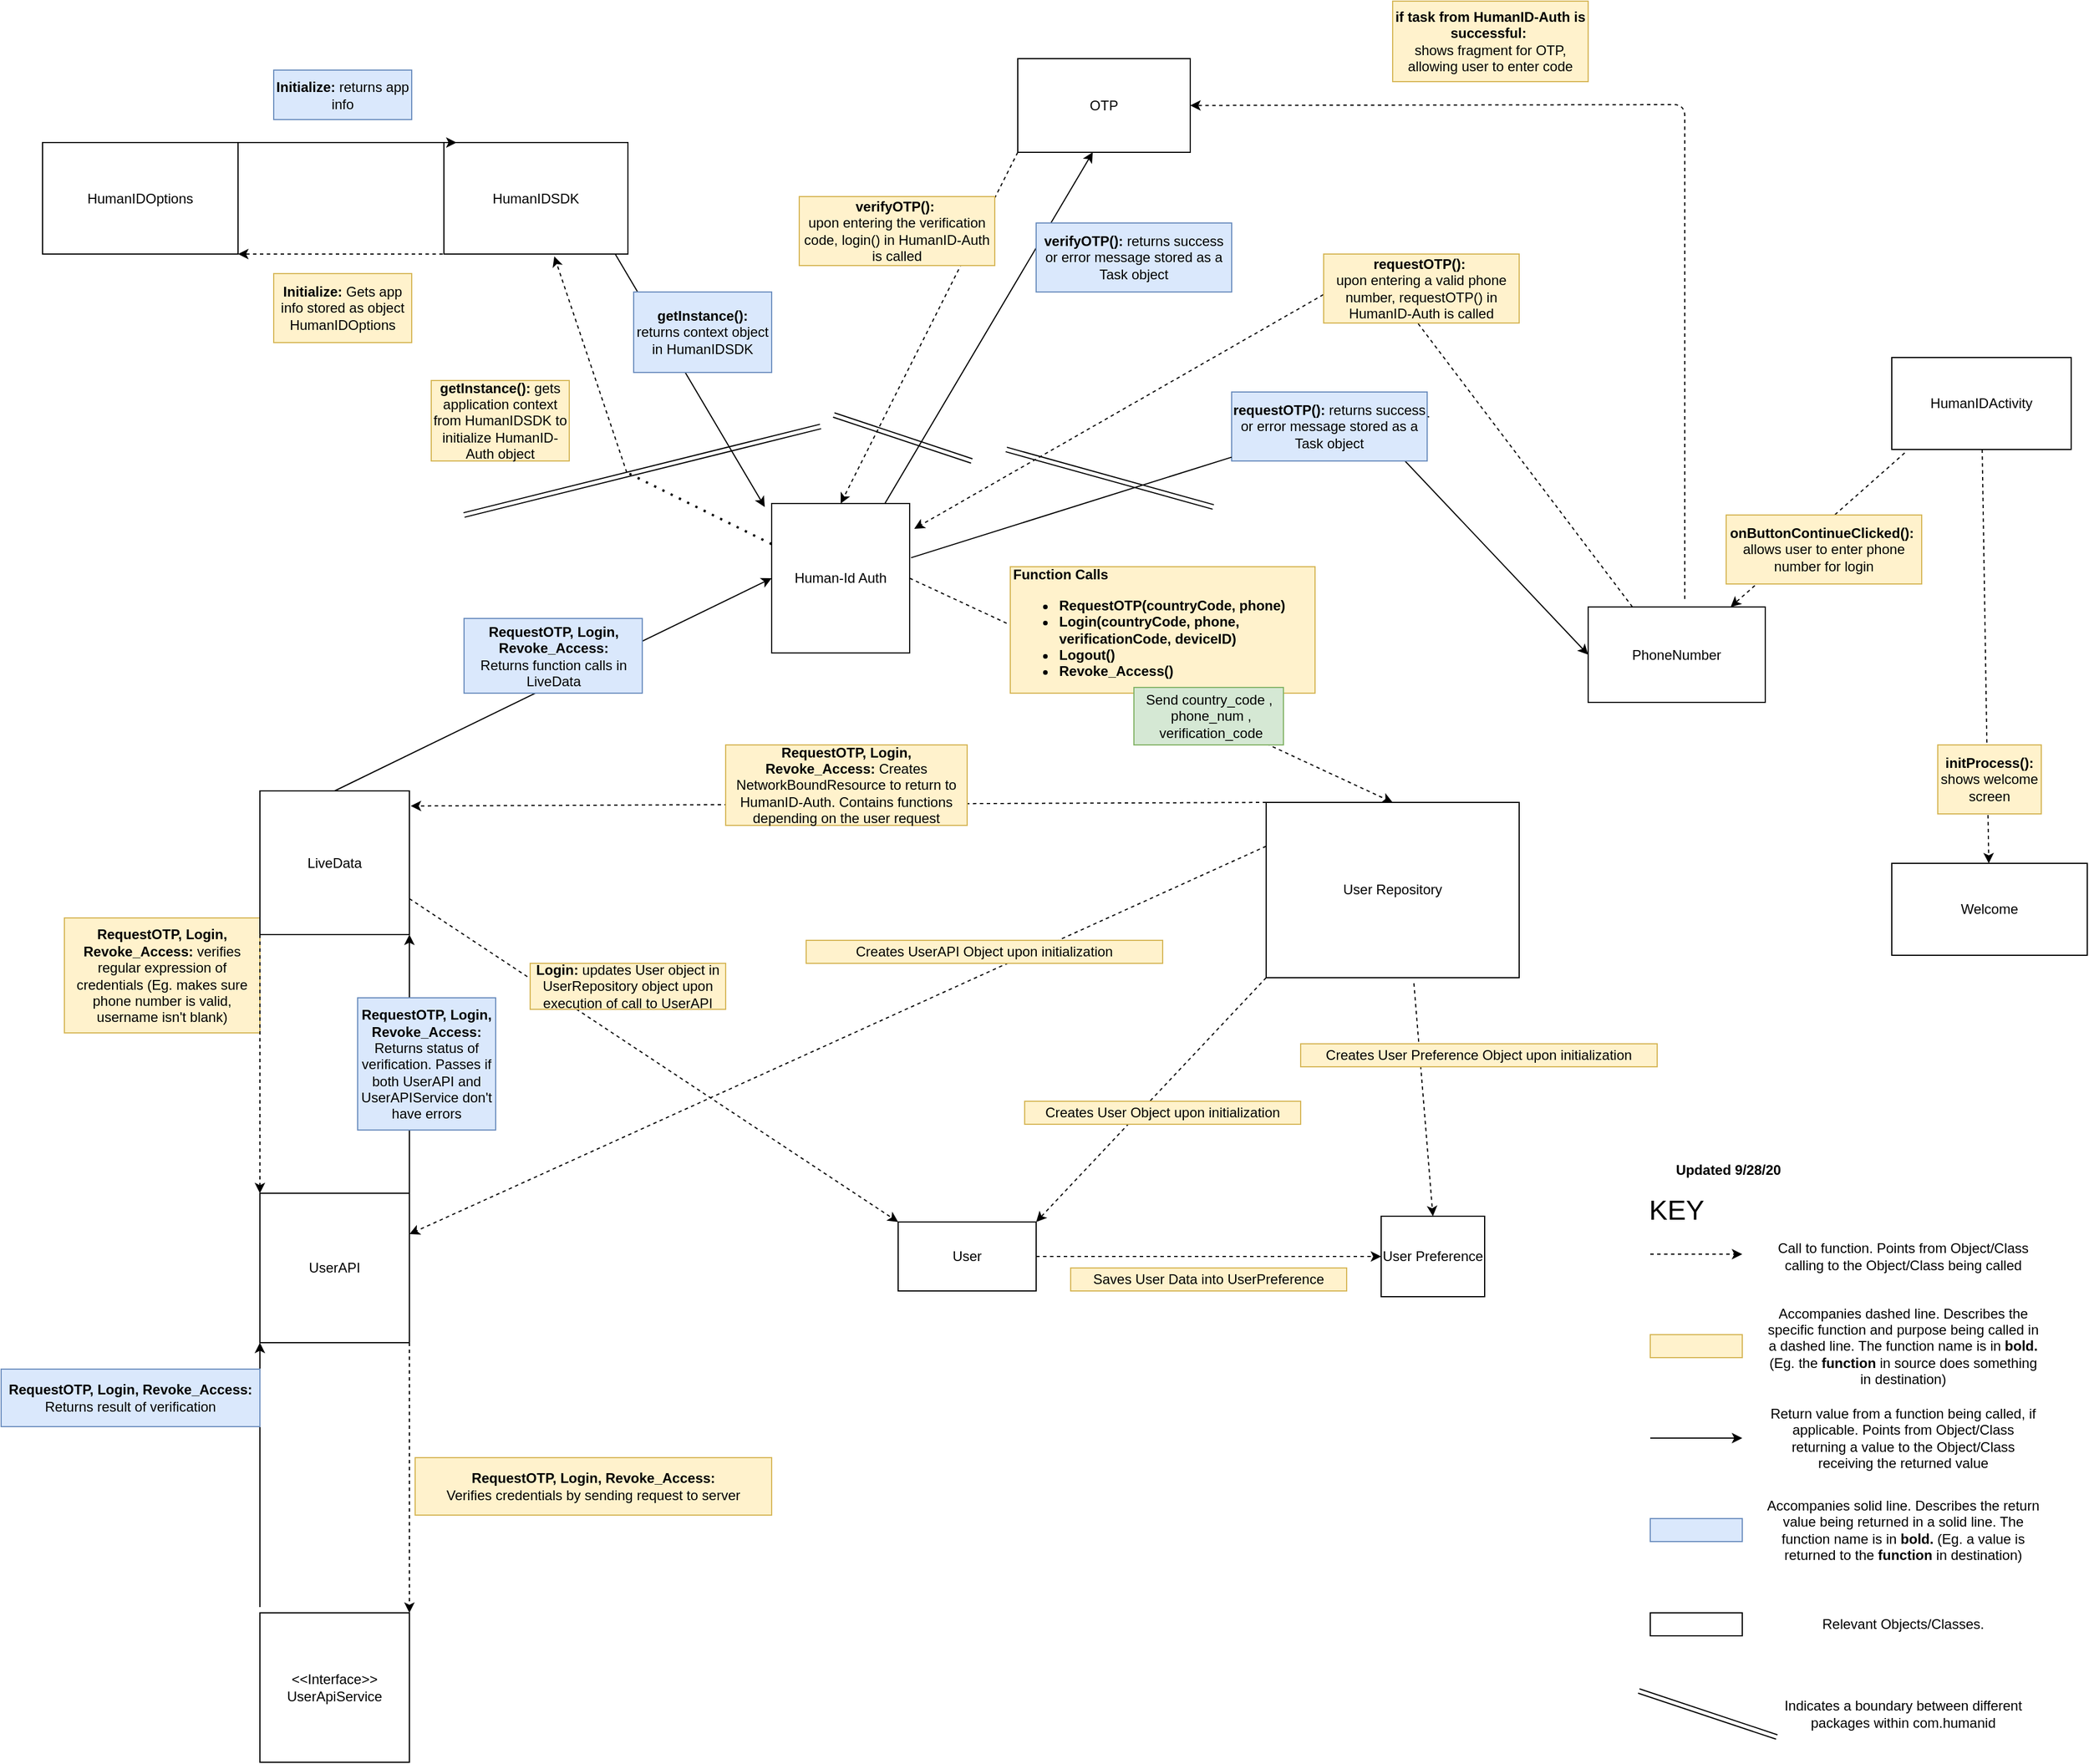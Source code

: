 <mxfile version="13.7.5" type="google"><diagram id="NbW1AreX0wStTDnVAH5b" name="Page-1"><mxGraphModel dx="2446" dy="2156" grid="1" gridSize="10" guides="1" tooltips="1" connect="1" arrows="1" fold="1" page="0" pageScale="1" pageWidth="850" pageHeight="1100" math="0" shadow="0"><root><mxCell id="0"/><mxCell id="1" parent="0"/><mxCell id="g8Rp3lL1c0cdU7L7FVjv-1" value="&amp;lt;&amp;lt;Interface&amp;gt;&amp;gt;&lt;br&gt;UserApiService" style="whiteSpace=wrap;html=1;aspect=fixed;" parent="1" vertex="1"><mxGeometry x="-169" y="552" width="130" height="130" as="geometry"/></mxCell><mxCell id="jRbI7C0oF1wOAo9Kf5ah-1" value="" style="endArrow=classic;html=1;exitX=1;exitY=1;exitDx=0;exitDy=0;entryX=1;entryY=0;entryDx=0;entryDy=0;dashed=1;" parent="1" source="jRbI7C0oF1wOAo9Kf5ah-2" target="g8Rp3lL1c0cdU7L7FVjv-1" edge="1"><mxGeometry width="50" height="50" relative="1" as="geometry"><mxPoint x="-104" y="387" as="sourcePoint"/><mxPoint x="-104" y="267" as="targetPoint"/></mxGeometry></mxCell><mxCell id="jRbI7C0oF1wOAo9Kf5ah-2" value="UserAPI" style="whiteSpace=wrap;html=1;aspect=fixed;" parent="1" vertex="1"><mxGeometry x="-169" y="187" width="130" height="130" as="geometry"/></mxCell><mxCell id="jRbI7C0oF1wOAo9Kf5ah-11" value="User Repository" style="whiteSpace=wrap;html=1;" parent="1" vertex="1"><mxGeometry x="706" y="-153" width="220" height="152.5" as="geometry"/></mxCell><mxCell id="jRbI7C0oF1wOAo9Kf5ah-12" value="User Preference" style="rounded=0;whiteSpace=wrap;html=1;" parent="1" vertex="1"><mxGeometry x="806" y="207" width="90" height="70" as="geometry"/></mxCell><mxCell id="jRbI7C0oF1wOAo9Kf5ah-21" value="Human-Id Auth" style="whiteSpace=wrap;html=1;" parent="1" vertex="1"><mxGeometry x="276" y="-413" width="120" height="130" as="geometry"/></mxCell><mxCell id="jRbI7C0oF1wOAo9Kf5ah-18" value="" style="endArrow=classic;html=1;exitX=1;exitY=0.5;exitDx=0;exitDy=0;entryX=0.5;entryY=0;entryDx=0;entryDy=0;dashed=1;" parent="1" source="jRbI7C0oF1wOAo9Kf5ah-21" target="jRbI7C0oF1wOAo9Kf5ah-11" edge="1"><mxGeometry width="50" height="50" relative="1" as="geometry"><mxPoint x="186" y="277" as="sourcePoint"/><mxPoint x="456" y="427" as="targetPoint"/></mxGeometry></mxCell><mxCell id="e3CBxVr7ffsMx7BTaOSt-24" value="User" style="rounded=0;whiteSpace=wrap;html=1;" parent="1" vertex="1"><mxGeometry x="386" y="212" width="120" height="60" as="geometry"/></mxCell><mxCell id="e3CBxVr7ffsMx7BTaOSt-27" value="" style="endArrow=classic;html=1;dashed=1;exitX=0;exitY=1;exitDx=0;exitDy=0;entryX=1;entryY=0;entryDx=0;entryDy=0;" parent="1" source="jRbI7C0oF1wOAo9Kf5ah-11" target="e3CBxVr7ffsMx7BTaOSt-24" edge="1"><mxGeometry width="50" height="50" relative="1" as="geometry"><mxPoint x="466" y="457.0" as="sourcePoint"/><mxPoint x="736" y="437" as="targetPoint"/></mxGeometry></mxCell><mxCell id="e3CBxVr7ffsMx7BTaOSt-34" value="" style="endArrow=classic;html=1;dashed=1;exitX=0.584;exitY=1.032;exitDx=0;exitDy=0;exitPerimeter=0;entryX=0.5;entryY=0;entryDx=0;entryDy=0;" parent="1" source="jRbI7C0oF1wOAo9Kf5ah-11" target="jRbI7C0oF1wOAo9Kf5ah-12" edge="1"><mxGeometry width="50" height="50" relative="1" as="geometry"><mxPoint x="296" y="587.0" as="sourcePoint"/><mxPoint x="441" y="647" as="targetPoint"/></mxGeometry></mxCell><mxCell id="e3CBxVr7ffsMx7BTaOSt-36" value="" style="endArrow=classic;html=1;dashed=1;exitX=0;exitY=0.25;exitDx=0;exitDy=0;" parent="1" source="jRbI7C0oF1wOAo9Kf5ah-11" target="jRbI7C0oF1wOAo9Kf5ah-2" edge="1"><mxGeometry width="50" height="50" relative="1" as="geometry"><mxPoint x="366.52" y="522.63" as="sourcePoint"/><mxPoint x="451" y="657.0" as="targetPoint"/></mxGeometry></mxCell><mxCell id="Lp33TJl4lpf4jyFRnQuT-1" value="" style="endArrow=classic;html=1;exitX=1;exitY=0.5;exitDx=0;exitDy=0;dashed=1;entryX=0;entryY=0.5;entryDx=0;entryDy=0;" parent="1" source="e3CBxVr7ffsMx7BTaOSt-24" target="jRbI7C0oF1wOAo9Kf5ah-12" edge="1"><mxGeometry width="50" height="50" relative="1" as="geometry"><mxPoint x="376" y="537" as="sourcePoint"/><mxPoint x="686" y="237" as="targetPoint"/></mxGeometry></mxCell><mxCell id="Lp33TJl4lpf4jyFRnQuT-2" value="Saves User Data into UserPreference" style="text;html=1;strokeColor=#d6b656;fillColor=#fff2cc;align=center;verticalAlign=middle;whiteSpace=wrap;rounded=0;" parent="1" vertex="1"><mxGeometry x="536" y="252" width="240" height="20" as="geometry"/></mxCell><mxCell id="Lp33TJl4lpf4jyFRnQuT-3" value="Creates User Object upon initialization" style="text;html=1;strokeColor=#d6b656;fillColor=#fff2cc;align=center;verticalAlign=middle;whiteSpace=wrap;rounded=0;" parent="1" vertex="1"><mxGeometry x="496" y="107" width="240" height="20" as="geometry"/></mxCell><mxCell id="Lp33TJl4lpf4jyFRnQuT-5" value="Creates User Preference Object upon initialization" style="text;html=1;strokeColor=#d6b656;fillColor=#fff2cc;align=center;verticalAlign=middle;whiteSpace=wrap;rounded=0;" parent="1" vertex="1"><mxGeometry x="736" y="57" width="310" height="20" as="geometry"/></mxCell><mxCell id="Lp33TJl4lpf4jyFRnQuT-11" value="Creates UserAPI Object upon initialization" style="text;html=1;strokeColor=#d6b656;fillColor=#fff2cc;align=center;verticalAlign=middle;whiteSpace=wrap;rounded=0;" parent="1" vertex="1"><mxGeometry x="306" y="-33" width="310" height="20" as="geometry"/></mxCell><mxCell id="Lp33TJl4lpf4jyFRnQuT-12" value="&lt;b&gt;RequestOTP, Login, Revoke_Access: &lt;/b&gt;verifies regular expression of credentials (Eg. makes sure phone number is valid, username isn't blank)" style="text;html=1;strokeColor=#d6b656;fillColor=#fff2cc;align=center;verticalAlign=middle;whiteSpace=wrap;rounded=0;" parent="1" vertex="1"><mxGeometry x="-339" y="-52.5" width="170" height="100" as="geometry"/></mxCell><mxCell id="Lp33TJl4lpf4jyFRnQuT-17" value="LiveData" style="rounded=0;whiteSpace=wrap;html=1;" parent="1" vertex="1"><mxGeometry x="-169" y="-163" width="130" height="125" as="geometry"/></mxCell><mxCell id="Lp33TJl4lpf4jyFRnQuT-18" value="" style="endArrow=classic;html=1;exitX=0;exitY=0;exitDx=0;exitDy=0;dashed=1;entryX=1.009;entryY=0.105;entryDx=0;entryDy=0;entryPerimeter=0;" parent="1" source="jRbI7C0oF1wOAo9Kf5ah-11" target="Lp33TJl4lpf4jyFRnQuT-17" edge="1"><mxGeometry width="50" height="50" relative="1" as="geometry"><mxPoint x="376" y="287" as="sourcePoint"/><mxPoint x="426" y="237" as="targetPoint"/></mxGeometry></mxCell><mxCell id="Lp33TJl4lpf4jyFRnQuT-19" value="&lt;b&gt;RequestOTP, Login, Revoke_Access:&amp;nbsp;&lt;/b&gt;Creates NetworkBoundResource to return to HumanID-Auth. Contains functions depending on the user request" style="text;html=1;strokeColor=#d6b656;fillColor=#fff2cc;align=center;verticalAlign=middle;whiteSpace=wrap;rounded=0;" parent="1" vertex="1"><mxGeometry x="236" y="-203" width="210" height="70" as="geometry"/></mxCell><mxCell id="Lp33TJl4lpf4jyFRnQuT-21" value="" style="endArrow=classic;html=1;exitX=0.5;exitY=0;exitDx=0;exitDy=0;entryX=0;entryY=0.5;entryDx=0;entryDy=0;" parent="1" source="Lp33TJl4lpf4jyFRnQuT-17" target="jRbI7C0oF1wOAo9Kf5ah-21" edge="1"><mxGeometry width="50" height="50" relative="1" as="geometry"><mxPoint x="376" y="247" as="sourcePoint"/><mxPoint x="426" y="197" as="targetPoint"/></mxGeometry></mxCell><mxCell id="Lp33TJl4lpf4jyFRnQuT-22" value="&lt;b&gt;RequestOTP, Login, Revoke_Access: &lt;/b&gt;&lt;br&gt;Verifies credentials by sending request to server" style="text;html=1;strokeColor=#d6b656;fillColor=#fff2cc;align=center;verticalAlign=middle;whiteSpace=wrap;rounded=0;" parent="1" vertex="1"><mxGeometry x="-34" y="417" width="310" height="50" as="geometry"/></mxCell><mxCell id="Lp33TJl4lpf4jyFRnQuT-23" value="" style="endArrow=classic;html=1;strokeColor=#000000;entryX=0;entryY=1;entryDx=0;entryDy=0;" parent="1" target="jRbI7C0oF1wOAo9Kf5ah-2" edge="1"><mxGeometry width="50" height="50" relative="1" as="geometry"><mxPoint x="-169" y="547" as="sourcePoint"/><mxPoint x="406" y="467" as="targetPoint"/></mxGeometry></mxCell><mxCell id="Lp33TJl4lpf4jyFRnQuT-24" value="&lt;b&gt;RequestOTP, Login, Revoke_Access:&lt;/b&gt;&lt;br&gt;Returns result of verification" style="text;html=1;strokeColor=#6c8ebf;fillColor=#dae8fc;align=center;verticalAlign=middle;whiteSpace=wrap;rounded=0;" parent="1" vertex="1"><mxGeometry x="-394" y="340" width="225" height="50" as="geometry"/></mxCell><mxCell id="Lp33TJl4lpf4jyFRnQuT-25" value="&lt;b&gt;Function Calls&amp;nbsp;&lt;br&gt;&lt;/b&gt;&lt;ul&gt;&lt;li&gt;&lt;b&gt;RequestOTP(countryCode, phone)&lt;/b&gt;&lt;/li&gt;&lt;li&gt;&lt;b&gt;Login(countryCode, phone, verificationCode, deviceID)&lt;/b&gt;&lt;/li&gt;&lt;li&gt;&lt;b&gt;Logout()&lt;/b&gt;&lt;/li&gt;&lt;li&gt;&lt;b&gt;Revoke_Access()&lt;/b&gt;&lt;/li&gt;&lt;/ul&gt;" style="text;html=1;strokeColor=#d6b656;fillColor=#fff2cc;align=left;verticalAlign=middle;whiteSpace=wrap;rounded=0;" parent="1" vertex="1"><mxGeometry x="483.5" y="-358" width="265" height="110" as="geometry"/></mxCell><mxCell id="Lp33TJl4lpf4jyFRnQuT-26" value="" style="endArrow=classic;html=1;entryX=0;entryY=0;entryDx=0;entryDy=0;dashed=1;exitX=0;exitY=1;exitDx=0;exitDy=0;" parent="1" source="Lp33TJl4lpf4jyFRnQuT-17" target="jRbI7C0oF1wOAo9Kf5ah-2" edge="1"><mxGeometry width="50" height="50" relative="1" as="geometry"><mxPoint x="-169" y="-23" as="sourcePoint"/><mxPoint x="132.4" y="88.74" as="targetPoint"/></mxGeometry></mxCell><mxCell id="Lp33TJl4lpf4jyFRnQuT-27" value="" style="endArrow=classic;html=1;strokeColor=#000000;exitX=1;exitY=0;exitDx=0;exitDy=0;entryX=1;entryY=1;entryDx=0;entryDy=0;" parent="1" source="jRbI7C0oF1wOAo9Kf5ah-2" target="Lp33TJl4lpf4jyFRnQuT-17" edge="1"><mxGeometry width="50" height="50" relative="1" as="geometry"><mxPoint x="86" y="297" as="sourcePoint"/><mxPoint x="136" y="247" as="targetPoint"/></mxGeometry></mxCell><mxCell id="Lp33TJl4lpf4jyFRnQuT-28" value="&lt;b&gt;RequestOTP, Login, Revoke_Access:&lt;/b&gt;&lt;br&gt;Returns status of verification. Passes if both UserAPI and UserAPIService don't have errors" style="rounded=0;whiteSpace=wrap;html=1;fillColor=#dae8fc;strokeColor=#6c8ebf;" parent="1" vertex="1"><mxGeometry x="-84" y="17" width="120" height="115" as="geometry"/></mxCell><mxCell id="Lp33TJl4lpf4jyFRnQuT-30" value="&lt;b&gt;RequestOTP, Login, Revoke_Access:&lt;/b&gt;&lt;br&gt;Returns function calls in LiveData" style="rounded=0;whiteSpace=wrap;html=1;fillColor=#dae8fc;strokeColor=#6c8ebf;" parent="1" vertex="1"><mxGeometry x="8.5" y="-313" width="155" height="65" as="geometry"/></mxCell><mxCell id="Lp33TJl4lpf4jyFRnQuT-31" value="" style="endArrow=classic;html=1;strokeColor=#000000;exitX=1;exitY=0.75;exitDx=0;exitDy=0;entryX=0;entryY=0;entryDx=0;entryDy=0;dashed=1;" parent="1" source="Lp33TJl4lpf4jyFRnQuT-17" target="e3CBxVr7ffsMx7BTaOSt-24" edge="1"><mxGeometry width="50" height="50" relative="1" as="geometry"><mxPoint x="266" y="397" as="sourcePoint"/><mxPoint x="316" y="347" as="targetPoint"/></mxGeometry></mxCell><mxCell id="Lp33TJl4lpf4jyFRnQuT-34" value="&lt;b&gt;Login: &lt;/b&gt;updates User object in UserRepository object upon execution of call to UserAPI" style="text;html=1;strokeColor=#d6b656;fillColor=#fff2cc;align=center;verticalAlign=middle;whiteSpace=wrap;rounded=0;" parent="1" vertex="1"><mxGeometry x="66" y="-13" width="170" height="40" as="geometry"/></mxCell><mxCell id="yoKoo1Id20R_Zkk1rifA-1" value="HumanIDSDK" style="rounded=0;whiteSpace=wrap;html=1;" parent="1" vertex="1"><mxGeometry x="-9" y="-727" width="160" height="97" as="geometry"/></mxCell><mxCell id="yoKoo1Id20R_Zkk1rifA-2" value="HumanIDOptions" style="rounded=0;whiteSpace=wrap;html=1;" parent="1" vertex="1"><mxGeometry x="-358" y="-727" width="170" height="97" as="geometry"/></mxCell><mxCell id="yoKoo1Id20R_Zkk1rifA-3" value="" style="endArrow=classic;html=1;entryX=0;entryY=0;entryDx=0;entryDy=0;exitX=1;exitY=0;exitDx=0;exitDy=0;" parent="1" source="yoKoo1Id20R_Zkk1rifA-2" edge="1"><mxGeometry width="50" height="50" relative="1" as="geometry"><mxPoint x="-118" y="-587" as="sourcePoint"/><mxPoint x="2" y="-727" as="targetPoint"/></mxGeometry></mxCell><mxCell id="yoKoo1Id20R_Zkk1rifA-4" value="&lt;b&gt;Initialize:&lt;/b&gt; returns app info" style="text;html=1;strokeColor=#6c8ebf;fillColor=#dae8fc;align=center;verticalAlign=middle;whiteSpace=wrap;rounded=0;" parent="1" vertex="1"><mxGeometry x="-157" y="-790" width="120" height="43" as="geometry"/></mxCell><mxCell id="yoKoo1Id20R_Zkk1rifA-5" value="" style="endArrow=classic;html=1;entryX=1;entryY=1;entryDx=0;entryDy=0;exitX=0;exitY=1;exitDx=0;exitDy=0;dashed=1;" parent="1" target="yoKoo1Id20R_Zkk1rifA-2" edge="1"><mxGeometry width="50" height="50" relative="1" as="geometry"><mxPoint x="2" y="-630" as="sourcePoint"/><mxPoint x="55" y="-667" as="targetPoint"/></mxGeometry></mxCell><mxCell id="yoKoo1Id20R_Zkk1rifA-6" value="&lt;b&gt;Initialize: &lt;/b&gt;Gets app info stored as object HumanIDOptions" style="text;html=1;strokeColor=#d6b656;fillColor=#fff2cc;align=center;verticalAlign=middle;whiteSpace=wrap;rounded=0;" parent="1" vertex="1"><mxGeometry x="-157" y="-613" width="120" height="60" as="geometry"/></mxCell><mxCell id="yoKoo1Id20R_Zkk1rifA-7" value="" style="endArrow=classic;html=1;dashed=1;entryX=0.6;entryY=1.021;entryDx=0;entryDy=0;entryPerimeter=0;" parent="1" target="yoKoo1Id20R_Zkk1rifA-1" edge="1"><mxGeometry width="50" height="50" relative="1" as="geometry"><mxPoint x="150" y="-440" as="sourcePoint"/><mxPoint x="102" y="-628" as="targetPoint"/></mxGeometry></mxCell><mxCell id="yoKoo1Id20R_Zkk1rifA-8" value="&lt;b&gt;getInstance(): &lt;/b&gt;gets application context from HumanIDSDK to initialize HumanID-Auth object" style="text;html=1;strokeColor=#d6b656;fillColor=#fff2cc;align=center;verticalAlign=middle;whiteSpace=wrap;rounded=0;" parent="1" vertex="1"><mxGeometry x="-20" y="-520" width="120" height="70" as="geometry"/></mxCell><mxCell id="yoKoo1Id20R_Zkk1rifA-13" value="" style="endArrow=none;dashed=1;html=1;dashPattern=1 3;strokeWidth=2;" parent="1" source="jRbI7C0oF1wOAo9Kf5ah-21" edge="1"><mxGeometry width="50" height="50" relative="1" as="geometry"><mxPoint x="270" y="-410" as="sourcePoint"/><mxPoint x="150" y="-440" as="targetPoint"/><Array as="points"/></mxGeometry></mxCell><mxCell id="F6l9B9w6yuMNt1uLAOll-4" value="Send country_code ,&lt;br&gt;&amp;nbsp;phone_num ,&lt;br&gt;&amp;nbsp;verification_code" style="text;html=1;align=center;verticalAlign=middle;resizable=0;points=[];autosize=1;fillColor=#d5e8d4;strokeColor=#82b366;" parent="1" vertex="1"><mxGeometry x="591" y="-253" width="130" height="50" as="geometry"/></mxCell><mxCell id="xW6r1E0TX91d-6IKiVl9-1" value="PhoneNumber" style="rounded=0;whiteSpace=wrap;html=1;" parent="1" vertex="1"><mxGeometry x="986" y="-323" width="154" height="83" as="geometry"/></mxCell><mxCell id="xW6r1E0TX91d-6IKiVl9-2" value="OTP" style="rounded=0;whiteSpace=wrap;html=1;" parent="1" vertex="1"><mxGeometry x="490" y="-800" width="150" height="81.5" as="geometry"/></mxCell><mxCell id="xW6r1E0TX91d-6IKiVl9-3" value="HumanIDActivity" style="rounded=0;whiteSpace=wrap;html=1;" parent="1" vertex="1"><mxGeometry x="1250" y="-540" width="156" height="80" as="geometry"/></mxCell><mxCell id="xW6r1E0TX91d-6IKiVl9-4" value="Welcome" style="rounded=0;whiteSpace=wrap;html=1;" parent="1" vertex="1"><mxGeometry x="1250" y="-100" width="170" height="80" as="geometry"/></mxCell><mxCell id="xW6r1E0TX91d-6IKiVl9-5" value="" style="endArrow=classic;html=1;dashed=1;exitX=0.072;exitY=1.038;exitDx=0;exitDy=0;exitPerimeter=0;" parent="1" source="xW6r1E0TX91d-6IKiVl9-3" target="xW6r1E0TX91d-6IKiVl9-1" edge="1"><mxGeometry width="50" height="50" relative="1" as="geometry"><mxPoint x="1210" y="-477" as="sourcePoint"/><mxPoint x="1316" y="-283" as="targetPoint"/></mxGeometry></mxCell><mxCell id="xW6r1E0TX91d-6IKiVl9-6" value="" style="endArrow=classic;html=1;dashed=1;exitX=0.25;exitY=0;exitDx=0;exitDy=0;" parent="1" source="xW6r1E0TX91d-6IKiVl9-1" edge="1"><mxGeometry width="50" height="50" relative="1" as="geometry"><mxPoint x="1016" y="-333" as="sourcePoint"/><mxPoint x="400" y="-391" as="targetPoint"/><Array as="points"><mxPoint x="800" y="-620"/></Array></mxGeometry></mxCell><mxCell id="xW6r1E0TX91d-6IKiVl9-7" value="" style="endArrow=classic;html=1;entryX=0;entryY=0.5;entryDx=0;entryDy=0;" parent="1" target="xW6r1E0TX91d-6IKiVl9-1" edge="1"><mxGeometry width="50" height="50" relative="1" as="geometry"><mxPoint x="770" y="-510" as="sourcePoint"/><mxPoint x="1316" y="-283" as="targetPoint"/></mxGeometry></mxCell><mxCell id="xW6r1E0TX91d-6IKiVl9-9" value="" style="endArrow=classic;html=1;dashed=1;entryX=1;entryY=0.5;entryDx=0;entryDy=0;" parent="1" target="xW6r1E0TX91d-6IKiVl9-2" edge="1"><mxGeometry width="50" height="50" relative="1" as="geometry"><mxPoint x="1070" y="-330" as="sourcePoint"/><mxPoint x="810" y="-680" as="targetPoint"/><Array as="points"><mxPoint x="1070" y="-760"/></Array></mxGeometry></mxCell><mxCell id="xW6r1E0TX91d-6IKiVl9-11" value="" style="endArrow=classic;html=1;dashed=1;" parent="1" source="xW6r1E0TX91d-6IKiVl9-3" target="xW6r1E0TX91d-6IKiVl9-4" edge="1"><mxGeometry width="50" height="50" relative="1" as="geometry"><mxPoint x="1045.5" y="117" as="sourcePoint"/><mxPoint x="1046" y="-23" as="targetPoint"/></mxGeometry></mxCell><mxCell id="xW6r1E0TX91d-6IKiVl9-12" value="&lt;b&gt;onButtonContinueClicked():&lt;/b&gt;&amp;nbsp;&lt;br&gt;allows user to enter phone number for login" style="text;html=1;strokeColor=#d6b656;fillColor=#fff2cc;align=center;verticalAlign=middle;whiteSpace=wrap;rounded=0;" parent="1" vertex="1"><mxGeometry x="1106" y="-403" width="170" height="60" as="geometry"/></mxCell><mxCell id="xW6r1E0TX91d-6IKiVl9-13" value="&lt;b&gt;requestOTP():&lt;/b&gt;&amp;nbsp;&lt;br&gt;upon entering a valid phone number, requestOTP() in HumanID-Auth is called" style="text;html=1;strokeColor=#d6b656;fillColor=#fff2cc;align=center;verticalAlign=middle;whiteSpace=wrap;rounded=0;" parent="1" vertex="1"><mxGeometry x="756" y="-630" width="170" height="60" as="geometry"/></mxCell><mxCell id="xW6r1E0TX91d-6IKiVl9-15" value="&lt;b&gt;if task from HumanID-Auth is successful:&lt;/b&gt;&amp;nbsp;&lt;br&gt;shows fragment for OTP, allowing user to enter code" style="text;html=1;strokeColor=#d6b656;fillColor=#fff2cc;align=center;verticalAlign=middle;whiteSpace=wrap;rounded=0;" parent="1" vertex="1"><mxGeometry x="816" y="-850" width="170" height="70" as="geometry"/></mxCell><mxCell id="xW6r1E0TX91d-6IKiVl9-17" value="" style="endArrow=classic;html=1;entryX=0.435;entryY=0.999;entryDx=0;entryDy=0;entryPerimeter=0;" parent="1" source="jRbI7C0oF1wOAo9Kf5ah-21" target="xW6r1E0TX91d-6IKiVl9-2" edge="1"><mxGeometry width="50" height="50" relative="1" as="geometry"><mxPoint x="1316" y="-303" as="sourcePoint"/><mxPoint x="690" y="-640" as="targetPoint"/><Array as="points"/></mxGeometry></mxCell><mxCell id="xW6r1E0TX91d-6IKiVl9-19" value="&lt;b&gt;verifyOTP(): &lt;/b&gt;returns success or error message stored as a Task object" style="text;html=1;strokeColor=#6c8ebf;fillColor=#dae8fc;align=center;verticalAlign=middle;whiteSpace=wrap;rounded=0;" parent="1" vertex="1"><mxGeometry x="506" y="-657" width="170" height="60" as="geometry"/></mxCell><mxCell id="xW6r1E0TX91d-6IKiVl9-20" value="" style="endArrow=none;html=1;exitX=1.01;exitY=0.363;exitDx=0;exitDy=0;exitPerimeter=0;" parent="1" source="xW6r1E0TX91d-6IKiVl9-14" edge="1"><mxGeometry width="50" height="50" relative="1" as="geometry"><mxPoint x="420" y="-340" as="sourcePoint"/><mxPoint x="770" y="-510" as="targetPoint"/></mxGeometry></mxCell><mxCell id="xW6r1E0TX91d-6IKiVl9-22" value="" style="endArrow=classic;html=1;exitX=0;exitY=1;exitDx=0;exitDy=0;entryX=0.5;entryY=0;entryDx=0;entryDy=0;dashed=1;" parent="1" source="xW6r1E0TX91d-6IKiVl9-2" target="jRbI7C0oF1wOAo9Kf5ah-21" edge="1"><mxGeometry width="50" height="50" relative="1" as="geometry"><mxPoint x="1116" y="-283" as="sourcePoint"/><mxPoint x="730" y="-580" as="targetPoint"/></mxGeometry></mxCell><mxCell id="xW6r1E0TX91d-6IKiVl9-18" value="&lt;b&gt;verifyOTP():&lt;/b&gt;&amp;nbsp;&lt;br&gt;upon entering the verification code, login() in HumanID-Auth is called" style="text;html=1;strokeColor=#d6b656;fillColor=#fff2cc;align=center;verticalAlign=middle;whiteSpace=wrap;rounded=0;" parent="1" vertex="1"><mxGeometry x="300" y="-680" width="170" height="60" as="geometry"/></mxCell><mxCell id="xW6r1E0TX91d-6IKiVl9-10" value="&lt;b&gt;initProcess():&lt;/b&gt; shows welcome screen" style="text;html=1;strokeColor=#d6b656;fillColor=#fff2cc;align=center;verticalAlign=middle;whiteSpace=wrap;rounded=0;" parent="1" vertex="1"><mxGeometry x="1290" y="-203" width="90" height="60" as="geometry"/></mxCell><mxCell id="xW6r1E0TX91d-6IKiVl9-24" value="" style="curved=1;endArrow=classic;html=1;shape=link;" parent="1" edge="1"><mxGeometry width="50" height="50" relative="1" as="geometry"><mxPoint x="1150" y="660" as="sourcePoint"/><mxPoint x="1030" y="620" as="targetPoint"/></mxGeometry></mxCell><mxCell id="xW6r1E0TX91d-6IKiVl9-27" value="" style="curved=1;endArrow=classic;html=1;shape=link;" parent="1" edge="1"><mxGeometry width="50" height="50" relative="1" as="geometry"><mxPoint x="660" y="-410" as="sourcePoint"/><mxPoint x="480" y="-460" as="targetPoint"/></mxGeometry></mxCell><mxCell id="xW6r1E0TX91d-6IKiVl9-14" value="&lt;b&gt;requestOTP(): &lt;/b&gt;returns success or error message stored as a Task object" style="text;html=1;strokeColor=#6c8ebf;fillColor=#dae8fc;align=center;verticalAlign=middle;whiteSpace=wrap;rounded=0;" parent="1" vertex="1"><mxGeometry x="676" y="-510" width="170" height="60" as="geometry"/></mxCell><mxCell id="y83j37GtIJR5xWIiLpQ3-7" value="" style="endArrow=none;html=1;exitX=1.01;exitY=0.363;exitDx=0;exitDy=0;exitPerimeter=0;" parent="1" source="jRbI7C0oF1wOAo9Kf5ah-21" target="xW6r1E0TX91d-6IKiVl9-14" edge="1"><mxGeometry width="50" height="50" relative="1" as="geometry"><mxPoint x="397.2" y="-365.81" as="sourcePoint"/><mxPoint x="770" y="-510" as="targetPoint"/></mxGeometry></mxCell><mxCell id="58dyAr60h8rc0kBqTug5-3" value="&lt;font style=&quot;font-size: 24px&quot;&gt;KEY&lt;/font&gt;" style="text;html=1;strokeColor=none;fillColor=none;align=center;verticalAlign=middle;whiteSpace=wrap;rounded=0;" parent="1" vertex="1"><mxGeometry x="1043" y="192" width="40" height="20" as="geometry"/></mxCell><mxCell id="58dyAr60h8rc0kBqTug5-4" value="" style="endArrow=classic;html=1;dashed=1;" parent="1" edge="1"><mxGeometry width="50" height="50" relative="1" as="geometry"><mxPoint x="1040" y="240" as="sourcePoint"/><mxPoint x="1120" y="240" as="targetPoint"/></mxGeometry></mxCell><mxCell id="58dyAr60h8rc0kBqTug5-5" value="Call to function. Points from Object/Class calling to the Object/Class being called" style="text;html=1;strokeColor=none;fillColor=none;align=center;verticalAlign=middle;whiteSpace=wrap;rounded=0;" parent="1" vertex="1"><mxGeometry x="1140" y="232" width="240" height="20" as="geometry"/></mxCell><mxCell id="58dyAr60h8rc0kBqTug5-6" value="" style="endArrow=classic;html=1;" parent="1" edge="1"><mxGeometry width="50" height="50" relative="1" as="geometry"><mxPoint x="1040" y="400" as="sourcePoint"/><mxPoint x="1120" y="400" as="targetPoint"/></mxGeometry></mxCell><mxCell id="58dyAr60h8rc0kBqTug5-7" value="" style="rounded=0;whiteSpace=wrap;html=1;fillColor=#fff2cc;strokeColor=#d6b656;" parent="1" vertex="1"><mxGeometry x="1040" y="310" width="80" height="20" as="geometry"/></mxCell><mxCell id="58dyAr60h8rc0kBqTug5-8" value="Accompanies dashed line. Describes the specific function and purpose being called in a dashed line. The function name is in &lt;b&gt;bold. &lt;/b&gt;(Eg. the &lt;b&gt;function &lt;/b&gt;in source does something in destination)" style="text;html=1;strokeColor=none;fillColor=none;align=center;verticalAlign=middle;whiteSpace=wrap;rounded=0;" parent="1" vertex="1"><mxGeometry x="1140" y="280" width="240" height="80" as="geometry"/></mxCell><mxCell id="58dyAr60h8rc0kBqTug5-9" value="Return value from a function being called, if applicable. Points from Object/Class returning a value to the Object/Class receiving the returned value" style="text;html=1;strokeColor=none;fillColor=none;align=center;verticalAlign=middle;whiteSpace=wrap;rounded=0;" parent="1" vertex="1"><mxGeometry x="1140" y="380" width="240" height="40" as="geometry"/></mxCell><mxCell id="58dyAr60h8rc0kBqTug5-10" value="" style="rounded=0;whiteSpace=wrap;html=1;fillColor=#dae8fc;strokeColor=#6c8ebf;" parent="1" vertex="1"><mxGeometry x="1040" y="470" width="80" height="20" as="geometry"/></mxCell><mxCell id="58dyAr60h8rc0kBqTug5-11" value="Accompanies solid line. Describes the return value being returned in a solid line. The function name is in &lt;b&gt;bold. &lt;/b&gt;(Eg. a value is returned to the &lt;b&gt;function&lt;/b&gt; in destination)" style="text;html=1;strokeColor=none;fillColor=none;align=center;verticalAlign=middle;whiteSpace=wrap;rounded=0;" parent="1" vertex="1"><mxGeometry x="1140" y="460" width="240" height="40" as="geometry"/></mxCell><mxCell id="58dyAr60h8rc0kBqTug5-12" value="" style="rounded=0;whiteSpace=wrap;html=1;" parent="1" vertex="1"><mxGeometry x="1040" y="552" width="80" height="20" as="geometry"/></mxCell><mxCell id="58dyAr60h8rc0kBqTug5-13" value="Relevant Objects/Classes." style="text;html=1;strokeColor=none;fillColor=none;align=center;verticalAlign=middle;whiteSpace=wrap;rounded=0;" parent="1" vertex="1"><mxGeometry x="1140" y="542" width="240" height="40" as="geometry"/></mxCell><mxCell id="58dyAr60h8rc0kBqTug5-14" value="" style="endArrow=classic;html=1;exitX=0.931;exitY=1;exitDx=0;exitDy=0;exitPerimeter=0;" parent="1" source="yoKoo1Id20R_Zkk1rifA-1" edge="1"><mxGeometry width="50" height="50" relative="1" as="geometry"><mxPoint x="290" y="-420" as="sourcePoint"/><mxPoint x="270" y="-410" as="targetPoint"/></mxGeometry></mxCell><mxCell id="58dyAr60h8rc0kBqTug5-17" value="Indicates a boundary between different packages within com.humanid" style="text;html=1;strokeColor=none;fillColor=none;align=center;verticalAlign=middle;whiteSpace=wrap;rounded=0;" parent="1" vertex="1"><mxGeometry x="1140" y="620" width="240" height="40" as="geometry"/></mxCell><mxCell id="58dyAr60h8rc0kBqTug5-15" value="&lt;b&gt;getInstance(): &lt;/b&gt;returns context object in HumanIDSDK" style="text;html=1;strokeColor=#6c8ebf;fillColor=#dae8fc;align=center;verticalAlign=middle;whiteSpace=wrap;rounded=0;" parent="1" vertex="1"><mxGeometry x="156" y="-597" width="120" height="70" as="geometry"/></mxCell><mxCell id="y83j37GtIJR5xWIiLpQ3-1" value="" style="curved=1;endArrow=classic;html=1;shape=link;" parent="1" edge="1"><mxGeometry width="50" height="50" relative="1" as="geometry"><mxPoint x="318.5" y="-480" as="sourcePoint"/><mxPoint x="8.5" y="-403" as="targetPoint"/></mxGeometry></mxCell><mxCell id="3CaZM8uZErNmDSowN2IO-3" value="" style="curved=1;endArrow=classic;html=1;shape=link;" parent="1" edge="1"><mxGeometry width="50" height="50" relative="1" as="geometry"><mxPoint x="450" y="-450" as="sourcePoint"/><mxPoint x="330" y="-490" as="targetPoint"/></mxGeometry></mxCell><mxCell id="AIZwUxVEGdggQCBogwZl-1" value="&lt;b&gt;Updated 9/28/20&lt;/b&gt;" style="text;html=1;strokeColor=none;fillColor=none;align=center;verticalAlign=middle;whiteSpace=wrap;rounded=0;" vertex="1" parent="1"><mxGeometry x="1043" y="147" width="130" height="40" as="geometry"/></mxCell></root></mxGraphModel></diagram></mxfile>